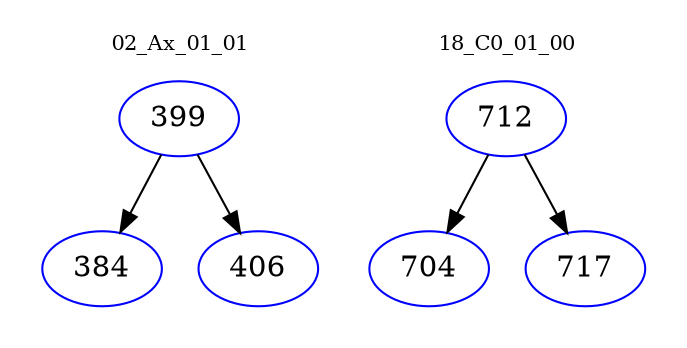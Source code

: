 digraph{
subgraph cluster_0 {
color = white
label = "02_Ax_01_01";
fontsize=10;
T0_399 [label="399", color="blue"]
T0_399 -> T0_384 [color="black"]
T0_384 [label="384", color="blue"]
T0_399 -> T0_406 [color="black"]
T0_406 [label="406", color="blue"]
}
subgraph cluster_1 {
color = white
label = "18_C0_01_00";
fontsize=10;
T1_712 [label="712", color="blue"]
T1_712 -> T1_704 [color="black"]
T1_704 [label="704", color="blue"]
T1_712 -> T1_717 [color="black"]
T1_717 [label="717", color="blue"]
}
}
